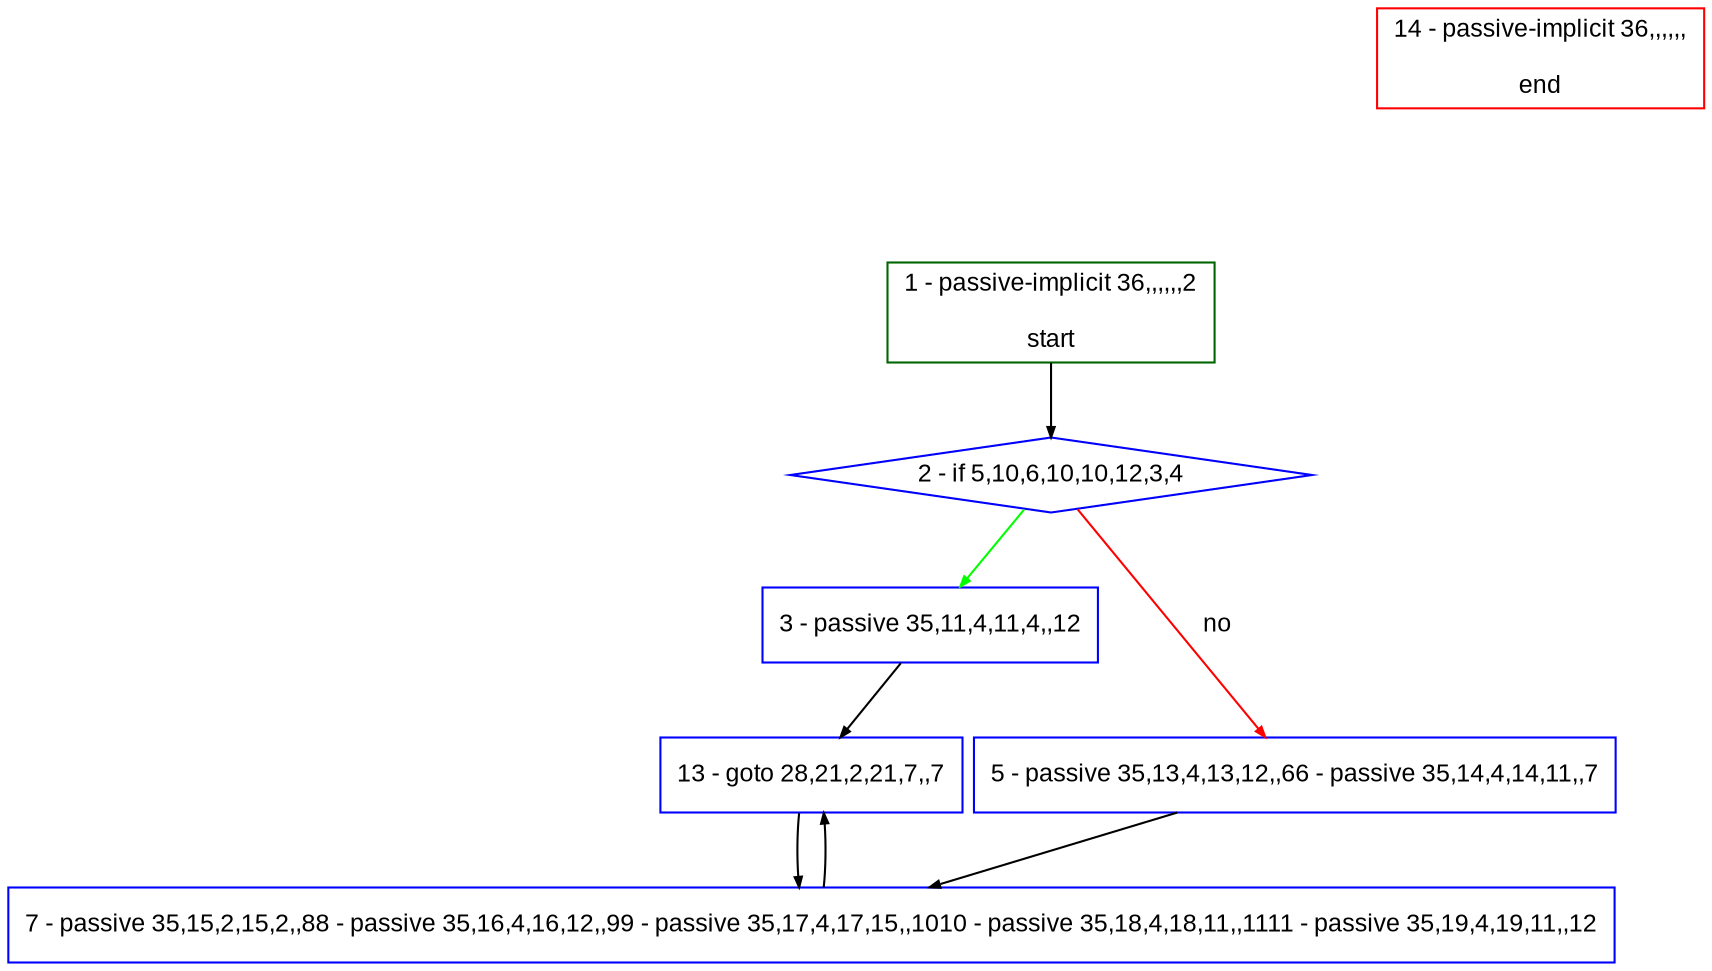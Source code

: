 digraph "" {
  graph [bgcolor="white", fillcolor="#FFFFCC", pack="true", packmode="clust", fontname="Arial", label="", fontsize="12", compound="true", style="rounded,filled"];
  node [node_initialized="no", fillcolor="white", fontname="Arial", label="", color="grey", fontsize="12", fixedsize="false", compound="true", shape="rectangle", style="filled"];
  edge [arrowtail="none", lhead="", fontcolor="black", fontname="Arial", label="", color="black", fontsize="12", arrowhead="normal", arrowsize="0.5", compound="true", ltail="", dir="forward"];
  __N1 [fillcolor="#ffffff", label="2 - if 5,10,6,10,10,12,3,4", color="#0000ff", shape="diamond", style="filled"];
  __N2 [fillcolor="#ffffff", label="1 - passive-implicit 36,,,,,,2\n\nstart", color="#006400", shape="box", style="filled"];
  __N3 [fillcolor="#ffffff", label="3 - passive 35,11,4,11,4,,12", color="#0000ff", shape="box", style="filled"];
  __N4 [fillcolor="#ffffff", label="5 - passive 35,13,4,13,12,,66 - passive 35,14,4,14,11,,7", color="#0000ff", shape="box", style="filled"];
  __N5 [fillcolor="#ffffff", label="13 - goto 28,21,2,21,7,,7", color="#0000ff", shape="box", style="filled"];
  __N6 [fillcolor="#ffffff", label="7 - passive 35,15,2,15,2,,88 - passive 35,16,4,16,12,,99 - passive 35,17,4,17,15,,1010 - passive 35,18,4,18,11,,1111 - passive 35,19,4,19,11,,12", color="#0000ff", shape="box", style="filled"];
  __N7 [fillcolor="#ffffff", label="14 - passive-implicit 36,,,,,,\n\nend", color="red", shape="box", style="filled"];
  __N2 -> __N1 [arrowtail="none", color="#000000", label="", arrowhead="normal", dir="forward"];
  __N1 -> __N3 [arrowtail="none", color="#00ff00", label="yes", arrowhead="normal", dir="forward"];
  __N1 -> __N4 [arrowtail="none", color="#ff0000", label="no", arrowhead="normal", dir="forward"];
  __N3 -> __N5 [arrowtail="none", color="#000000", label="", arrowhead="normal", dir="forward"];
  __N4 -> __N6 [arrowtail="none", color="#000000", label="", arrowhead="normal", dir="forward"];
  __N6 -> __N5 [arrowtail="none", color="#000000", label="", arrowhead="normal", dir="forward"];
  __N5 -> __N6 [arrowtail="none", color="#000000", label="", arrowhead="normal", dir="forward"];
}
